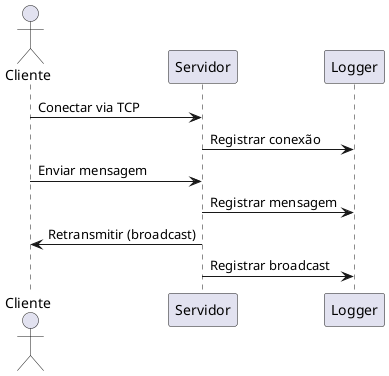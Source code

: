 @startuml
actor Cliente
participant Servidor
participant Logger

Cliente -> Servidor: Conectar via TCP
Servidor -> Logger: Registrar conexão
Cliente -> Servidor: Enviar mensagem
Servidor -> Logger: Registrar mensagem
Servidor -> Cliente: Retransmitir (broadcast)
Servidor -> Logger: Registrar broadcast
@enduml
